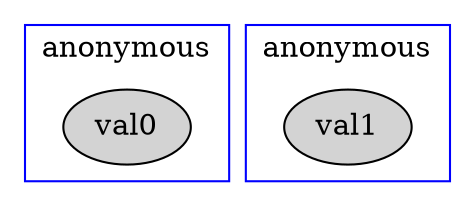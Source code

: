 digraph G {
subgraph clusterusr_0_ {
node [style=filled];
color=blue;
label=anonymous;
val0;
}
subgraph clusterusr_1_ {
node [style=filled];
color=blue;
label=anonymous;
val1;
}
}
